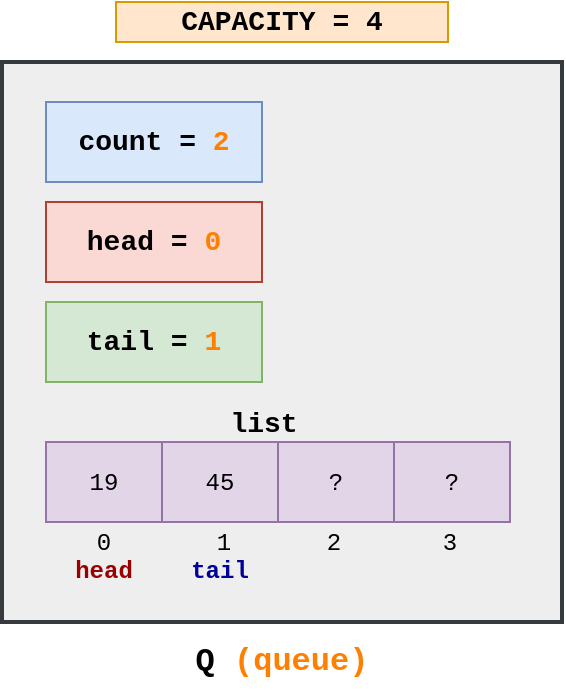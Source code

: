<mxfile version="24.6.4" type="device">
  <diagram name="Página-1" id="jQoiph2c1nl-3ZJ2nl2n">
    <mxGraphModel dx="880" dy="532" grid="1" gridSize="10" guides="1" tooltips="1" connect="1" arrows="1" fold="1" page="1" pageScale="1" pageWidth="827" pageHeight="1169" math="0" shadow="0">
      <root>
        <mxCell id="0" />
        <mxCell id="1" parent="0" />
        <mxCell id="yQ9D3G-4GoF_5dVMJYFF-37" value="" style="group" parent="1" vertex="1" connectable="0">
          <mxGeometry x="50" y="270" width="280" height="345" as="geometry" />
        </mxCell>
        <mxCell id="DvdFpIc3kAiTPLH7OsFK-6" value="&lt;font style=&quot;font-size: 16px;&quot; face=&quot;Courier New&quot;&gt;&lt;b&gt;Q&amp;nbsp;&lt;font color=&quot;#ff8000&quot;&gt;(&lt;/font&gt;&lt;/b&gt;&lt;/font&gt;&lt;font color=&quot;#ff8000&quot;&gt;&lt;b style=&quot;font-family: &amp;quot;Courier New&amp;quot;; font-size: 16px;&quot;&gt;queue&lt;/b&gt;&lt;font style=&quot;font-size: 16px;&quot; face=&quot;Courier New&quot;&gt;&lt;b&gt;)&lt;/b&gt;&lt;/font&gt;&lt;/font&gt;" style="text;html=1;align=center;verticalAlign=middle;whiteSpace=wrap;rounded=0;container=0;" parent="yQ9D3G-4GoF_5dVMJYFF-37" vertex="1">
          <mxGeometry x="95" y="315" width="90" height="30" as="geometry" />
        </mxCell>
        <mxCell id="DvdFpIc3kAiTPLH7OsFK-3" value="" style="rounded=0;whiteSpace=wrap;html=1;fillColor=#eeeeee;strokeColor=#36393D;strokeWidth=2;container=0;" parent="yQ9D3G-4GoF_5dVMJYFF-37" vertex="1">
          <mxGeometry y="30" width="280" height="280" as="geometry" />
        </mxCell>
        <mxCell id="DvdFpIc3kAiTPLH7OsFK-4" value="&lt;font style=&quot;font-size: 14px;&quot; face=&quot;Courier New&quot;&gt;&lt;b&gt;count = &lt;font color=&quot;#ff8000&quot;&gt;2&lt;/font&gt;&lt;/b&gt;&lt;/font&gt;" style="rounded=0;whiteSpace=wrap;html=1;fillColor=#dae8fc;strokeColor=#6C8EBF;container=0;" parent="yQ9D3G-4GoF_5dVMJYFF-37" vertex="1">
          <mxGeometry x="22" y="50" width="108" height="40" as="geometry" />
        </mxCell>
        <mxCell id="DvdFpIc3kAiTPLH7OsFK-7" value="&lt;font style=&quot;font-size: 14px;&quot; face=&quot;Courier New&quot;&gt;&lt;b&gt;head = &lt;font color=&quot;#ff8000&quot;&gt;0&lt;/font&gt;&lt;/b&gt;&lt;/font&gt;" style="rounded=0;whiteSpace=wrap;html=1;fillColor=#fad9d5;strokeColor=#ae4132;container=0;" parent="yQ9D3G-4GoF_5dVMJYFF-37" vertex="1">
          <mxGeometry x="22" y="100" width="108" height="40" as="geometry" />
        </mxCell>
        <mxCell id="yQ9D3G-4GoF_5dVMJYFF-2" value="&lt;font style=&quot;font-size: 14px;&quot; face=&quot;Courier New&quot;&gt;&lt;b&gt;CAPACITY = 4&lt;/b&gt;&lt;/font&gt;" style="rounded=0;whiteSpace=wrap;html=1;fillColor=#ffe6cc;strokeColor=#d79b00;container=0;" parent="yQ9D3G-4GoF_5dVMJYFF-37" vertex="1">
          <mxGeometry x="57" width="166" height="20" as="geometry" />
        </mxCell>
        <mxCell id="yQ9D3G-4GoF_5dVMJYFF-3" value="&lt;font style=&quot;font-size: 14px;&quot; face=&quot;Courier New&quot;&gt;&lt;b&gt;tail&amp;nbsp;&lt;/b&gt;&lt;/font&gt;&lt;b style=&quot;font-family: &amp;quot;Courier New&amp;quot;; font-size: 14px;&quot;&gt;= &lt;font color=&quot;#ff8000&quot;&gt;1&lt;/font&gt;&lt;/b&gt;" style="rounded=0;whiteSpace=wrap;html=1;fillColor=#d5e8d4;strokeColor=#82b366;container=0;" parent="yQ9D3G-4GoF_5dVMJYFF-37" vertex="1">
          <mxGeometry x="22" y="150" width="108" height="40" as="geometry" />
        </mxCell>
        <mxCell id="yQ9D3G-4GoF_5dVMJYFF-9" value="&lt;font style=&quot;font-size: 14px;&quot; face=&quot;Courier New&quot;&gt;&lt;b&gt;list&lt;/b&gt;&lt;/font&gt;" style="text;html=1;align=center;verticalAlign=middle;whiteSpace=wrap;rounded=0;container=0;" parent="yQ9D3G-4GoF_5dVMJYFF-37" vertex="1">
          <mxGeometry x="101" y="196" width="60" height="30" as="geometry" />
        </mxCell>
        <mxCell id="yQ9D3G-4GoF_5dVMJYFF-11" value="&lt;font face=&quot;Courier New&quot;&gt;0&lt;/font&gt;" style="text;html=1;align=center;verticalAlign=middle;whiteSpace=wrap;rounded=0;container=0;" parent="yQ9D3G-4GoF_5dVMJYFF-37" vertex="1">
          <mxGeometry x="41" y="260" width="20" height="20" as="geometry" />
        </mxCell>
        <mxCell id="yQ9D3G-4GoF_5dVMJYFF-12" value="&lt;font face=&quot;Courier New&quot;&gt;1&lt;/font&gt;" style="text;html=1;align=center;verticalAlign=middle;whiteSpace=wrap;rounded=0;container=0;" parent="yQ9D3G-4GoF_5dVMJYFF-37" vertex="1">
          <mxGeometry x="101" y="260" width="20" height="20" as="geometry" />
        </mxCell>
        <mxCell id="yQ9D3G-4GoF_5dVMJYFF-13" value="&lt;font face=&quot;Courier New&quot;&gt;2&lt;/font&gt;" style="text;html=1;align=center;verticalAlign=middle;whiteSpace=wrap;rounded=0;container=0;" parent="yQ9D3G-4GoF_5dVMJYFF-37" vertex="1">
          <mxGeometry x="156" y="260" width="20" height="20" as="geometry" />
        </mxCell>
        <mxCell id="yQ9D3G-4GoF_5dVMJYFF-14" value="&lt;font face=&quot;Courier New&quot;&gt;3&lt;/font&gt;" style="text;html=1;align=center;verticalAlign=middle;whiteSpace=wrap;rounded=0;container=0;" parent="yQ9D3G-4GoF_5dVMJYFF-37" vertex="1">
          <mxGeometry x="214" y="260" width="20" height="20" as="geometry" />
        </mxCell>
        <mxCell id="yQ9D3G-4GoF_5dVMJYFF-4" value="&lt;font face=&quot;Courier New&quot;&gt;19&lt;/font&gt;" style="rounded=0;whiteSpace=wrap;html=1;fillColor=#e1d5e7;strokeColor=#9673a6;container=0;" parent="yQ9D3G-4GoF_5dVMJYFF-37" vertex="1">
          <mxGeometry x="22" y="220" width="58" height="40" as="geometry" />
        </mxCell>
        <mxCell id="yQ9D3G-4GoF_5dVMJYFF-5" value="&lt;font size=&quot;1&quot; face=&quot;Courier New&quot;&gt;&lt;span style=&quot;font-size: 12px;&quot;&gt;45&lt;/span&gt;&lt;/font&gt;" style="rounded=0;whiteSpace=wrap;html=1;fillColor=#e1d5e7;strokeColor=#9673a6;container=0;" parent="yQ9D3G-4GoF_5dVMJYFF-37" vertex="1">
          <mxGeometry x="80" y="220" width="58" height="40" as="geometry" />
        </mxCell>
        <mxCell id="yQ9D3G-4GoF_5dVMJYFF-6" value="&lt;font style=&quot;font-size: 12px;&quot; face=&quot;Courier New&quot;&gt;?&lt;/font&gt;" style="rounded=0;whiteSpace=wrap;html=1;fillColor=#e1d5e7;strokeColor=#9673a6;container=0;" parent="yQ9D3G-4GoF_5dVMJYFF-37" vertex="1">
          <mxGeometry x="138" y="220" width="58" height="40" as="geometry" />
        </mxCell>
        <mxCell id="yQ9D3G-4GoF_5dVMJYFF-7" value="&lt;font style=&quot;font-size: 12px;&quot; face=&quot;Courier New&quot;&gt;?&lt;/font&gt;" style="rounded=0;whiteSpace=wrap;html=1;fillColor=#e1d5e7;strokeColor=#9673a6;container=0;" parent="yQ9D3G-4GoF_5dVMJYFF-37" vertex="1">
          <mxGeometry x="196" y="220" width="58" height="40" as="geometry" />
        </mxCell>
        <mxCell id="yQ9D3G-4GoF_5dVMJYFF-35" value="&lt;font color=&quot;#000099&quot; face=&quot;Courier New&quot;&gt;&lt;b style=&quot;&quot;&gt;tail&lt;/b&gt;&lt;/font&gt;" style="text;html=1;align=center;verticalAlign=middle;whiteSpace=wrap;rounded=0;" parent="yQ9D3G-4GoF_5dVMJYFF-37" vertex="1">
          <mxGeometry x="79" y="274" width="60" height="20" as="geometry" />
        </mxCell>
        <mxCell id="yQ9D3G-4GoF_5dVMJYFF-36" value="&lt;font color=&quot;#990000&quot; face=&quot;Courier New&quot;&gt;&lt;b style=&quot;&quot;&gt;head&lt;/b&gt;&lt;/font&gt;" style="text;html=1;align=center;verticalAlign=middle;whiteSpace=wrap;rounded=0;" parent="yQ9D3G-4GoF_5dVMJYFF-37" vertex="1">
          <mxGeometry x="21" y="274" width="60" height="20" as="geometry" />
        </mxCell>
      </root>
    </mxGraphModel>
  </diagram>
</mxfile>
